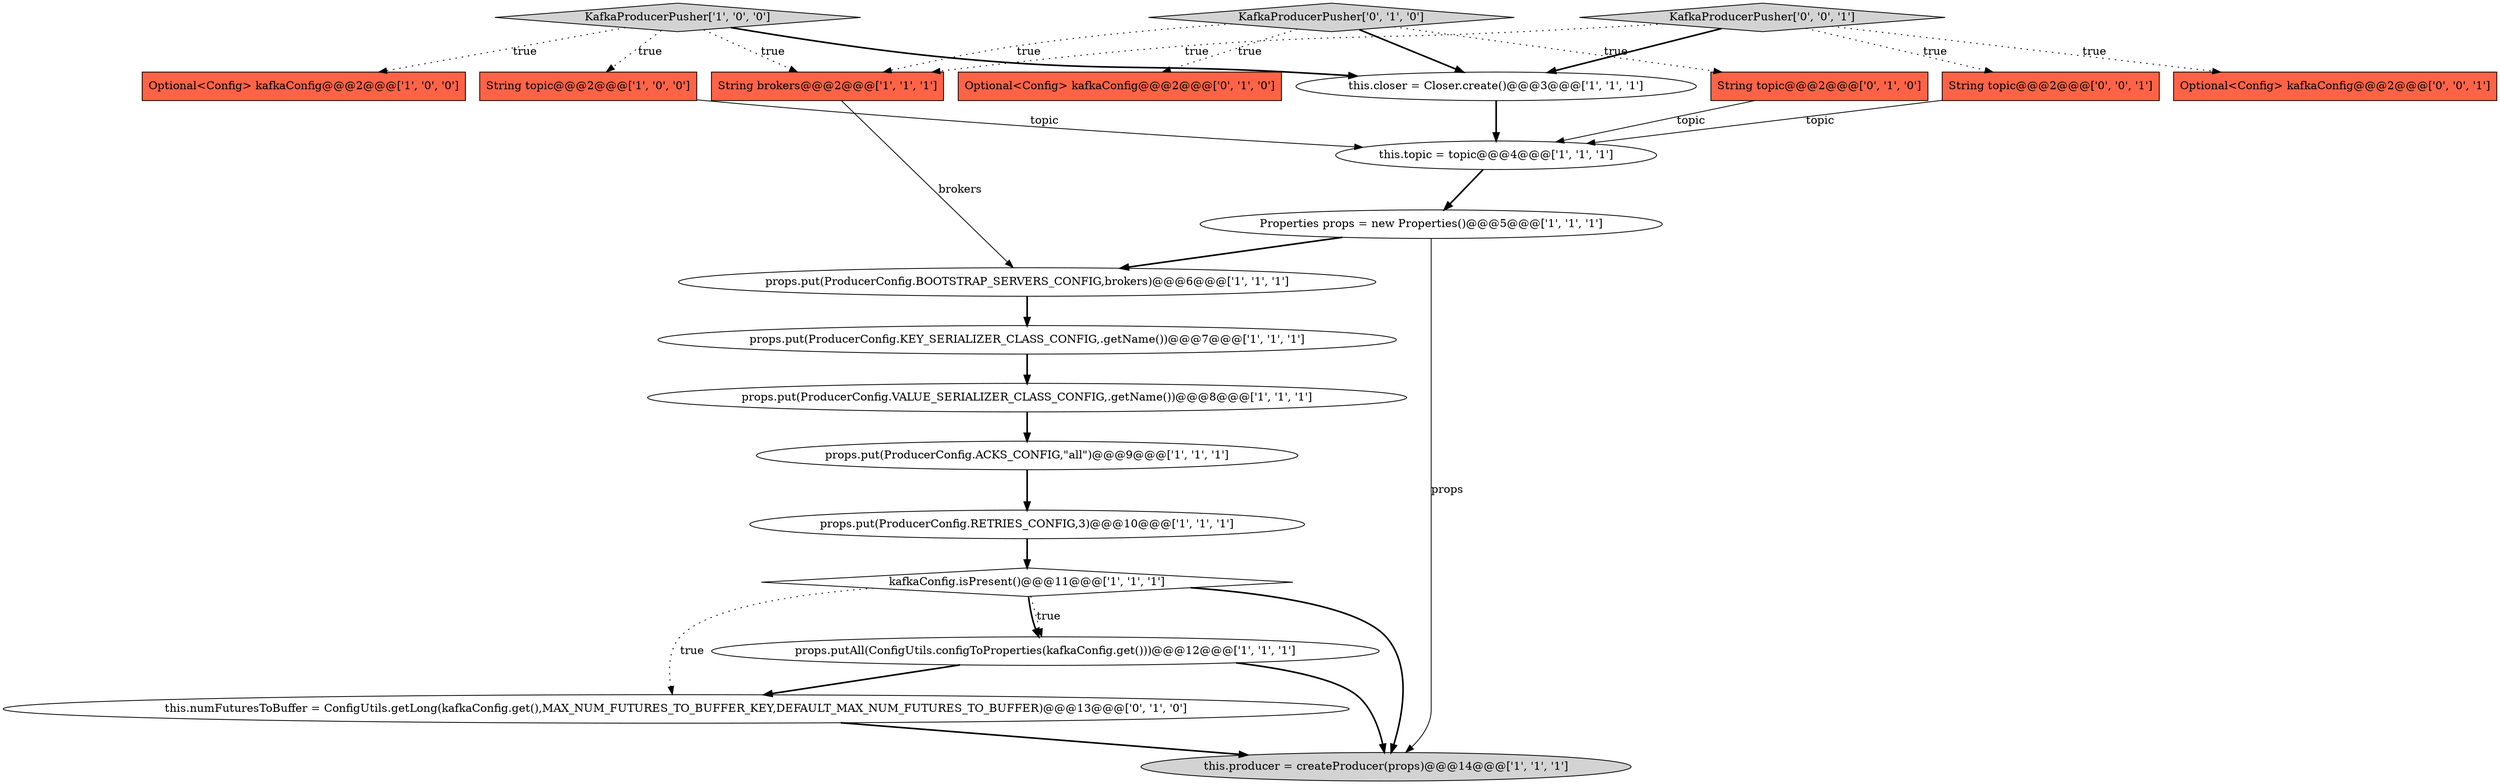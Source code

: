 digraph {
5 [style = filled, label = "props.put(ProducerConfig.ACKS_CONFIG,\"all\")@@@9@@@['1', '1', '1']", fillcolor = white, shape = ellipse image = "AAA0AAABBB1BBB"];
10 [style = filled, label = "this.topic = topic@@@4@@@['1', '1', '1']", fillcolor = white, shape = ellipse image = "AAA0AAABBB1BBB"];
17 [style = filled, label = "String topic@@@2@@@['0', '1', '0']", fillcolor = tomato, shape = box image = "AAA0AAABBB2BBB"];
9 [style = filled, label = "this.closer = Closer.create()@@@3@@@['1', '1', '1']", fillcolor = white, shape = ellipse image = "AAA0AAABBB1BBB"];
13 [style = filled, label = "String brokers@@@2@@@['1', '1', '1']", fillcolor = tomato, shape = box image = "AAA0AAABBB1BBB"];
19 [style = filled, label = "Optional<Config> kafkaConfig@@@2@@@['0', '0', '1']", fillcolor = tomato, shape = box image = "AAA0AAABBB3BBB"];
11 [style = filled, label = "kafkaConfig.isPresent()@@@11@@@['1', '1', '1']", fillcolor = white, shape = diamond image = "AAA0AAABBB1BBB"];
15 [style = filled, label = "Optional<Config> kafkaConfig@@@2@@@['0', '1', '0']", fillcolor = tomato, shape = box image = "AAA0AAABBB2BBB"];
18 [style = filled, label = "this.numFuturesToBuffer = ConfigUtils.getLong(kafkaConfig.get(),MAX_NUM_FUTURES_TO_BUFFER_KEY,DEFAULT_MAX_NUM_FUTURES_TO_BUFFER)@@@13@@@['0', '1', '0']", fillcolor = white, shape = ellipse image = "AAA1AAABBB2BBB"];
0 [style = filled, label = "props.put(ProducerConfig.KEY_SERIALIZER_CLASS_CONFIG,.getName())@@@7@@@['1', '1', '1']", fillcolor = white, shape = ellipse image = "AAA0AAABBB1BBB"];
2 [style = filled, label = "props.put(ProducerConfig.VALUE_SERIALIZER_CLASS_CONFIG,.getName())@@@8@@@['1', '1', '1']", fillcolor = white, shape = ellipse image = "AAA0AAABBB1BBB"];
6 [style = filled, label = "props.put(ProducerConfig.BOOTSTRAP_SERVERS_CONFIG,brokers)@@@6@@@['1', '1', '1']", fillcolor = white, shape = ellipse image = "AAA0AAABBB1BBB"];
12 [style = filled, label = "KafkaProducerPusher['1', '0', '0']", fillcolor = lightgray, shape = diamond image = "AAA0AAABBB1BBB"];
8 [style = filled, label = "props.putAll(ConfigUtils.configToProperties(kafkaConfig.get()))@@@12@@@['1', '1', '1']", fillcolor = white, shape = ellipse image = "AAA0AAABBB1BBB"];
20 [style = filled, label = "String topic@@@2@@@['0', '0', '1']", fillcolor = tomato, shape = box image = "AAA0AAABBB3BBB"];
16 [style = filled, label = "KafkaProducerPusher['0', '1', '0']", fillcolor = lightgray, shape = diamond image = "AAA0AAABBB2BBB"];
7 [style = filled, label = "String topic@@@2@@@['1', '0', '0']", fillcolor = tomato, shape = box image = "AAA0AAABBB1BBB"];
3 [style = filled, label = "this.producer = createProducer(props)@@@14@@@['1', '1', '1']", fillcolor = lightgray, shape = ellipse image = "AAA0AAABBB1BBB"];
1 [style = filled, label = "Optional<Config> kafkaConfig@@@2@@@['1', '0', '0']", fillcolor = tomato, shape = box image = "AAA0AAABBB1BBB"];
21 [style = filled, label = "KafkaProducerPusher['0', '0', '1']", fillcolor = lightgray, shape = diamond image = "AAA0AAABBB3BBB"];
14 [style = filled, label = "Properties props = new Properties()@@@5@@@['1', '1', '1']", fillcolor = white, shape = ellipse image = "AAA0AAABBB1BBB"];
4 [style = filled, label = "props.put(ProducerConfig.RETRIES_CONFIG,3)@@@10@@@['1', '1', '1']", fillcolor = white, shape = ellipse image = "AAA0AAABBB1BBB"];
18->3 [style = bold, label=""];
12->7 [style = dotted, label="true"];
11->3 [style = bold, label=""];
7->10 [style = solid, label="topic"];
13->6 [style = solid, label="brokers"];
2->5 [style = bold, label=""];
4->11 [style = bold, label=""];
14->3 [style = solid, label="props"];
17->10 [style = solid, label="topic"];
6->0 [style = bold, label=""];
12->13 [style = dotted, label="true"];
21->13 [style = dotted, label="true"];
16->13 [style = dotted, label="true"];
21->20 [style = dotted, label="true"];
16->15 [style = dotted, label="true"];
5->4 [style = bold, label=""];
8->3 [style = bold, label=""];
12->9 [style = bold, label=""];
8->18 [style = bold, label=""];
11->8 [style = dotted, label="true"];
11->8 [style = bold, label=""];
11->18 [style = dotted, label="true"];
21->19 [style = dotted, label="true"];
14->6 [style = bold, label=""];
20->10 [style = solid, label="topic"];
21->9 [style = bold, label=""];
0->2 [style = bold, label=""];
12->1 [style = dotted, label="true"];
16->17 [style = dotted, label="true"];
10->14 [style = bold, label=""];
9->10 [style = bold, label=""];
16->9 [style = bold, label=""];
}
